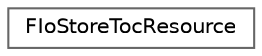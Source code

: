 digraph "Graphical Class Hierarchy"
{
 // INTERACTIVE_SVG=YES
 // LATEX_PDF_SIZE
  bgcolor="transparent";
  edge [fontname=Helvetica,fontsize=10,labelfontname=Helvetica,labelfontsize=10];
  node [fontname=Helvetica,fontsize=10,shape=box,height=0.2,width=0.4];
  rankdir="LR";
  Node0 [id="Node000000",label="FIoStoreTocResource",height=0.2,width=0.4,color="grey40", fillcolor="white", style="filled",URL="$d3/dba/structFIoStoreTocResource.html",tooltip="Container TOC data."];
}
